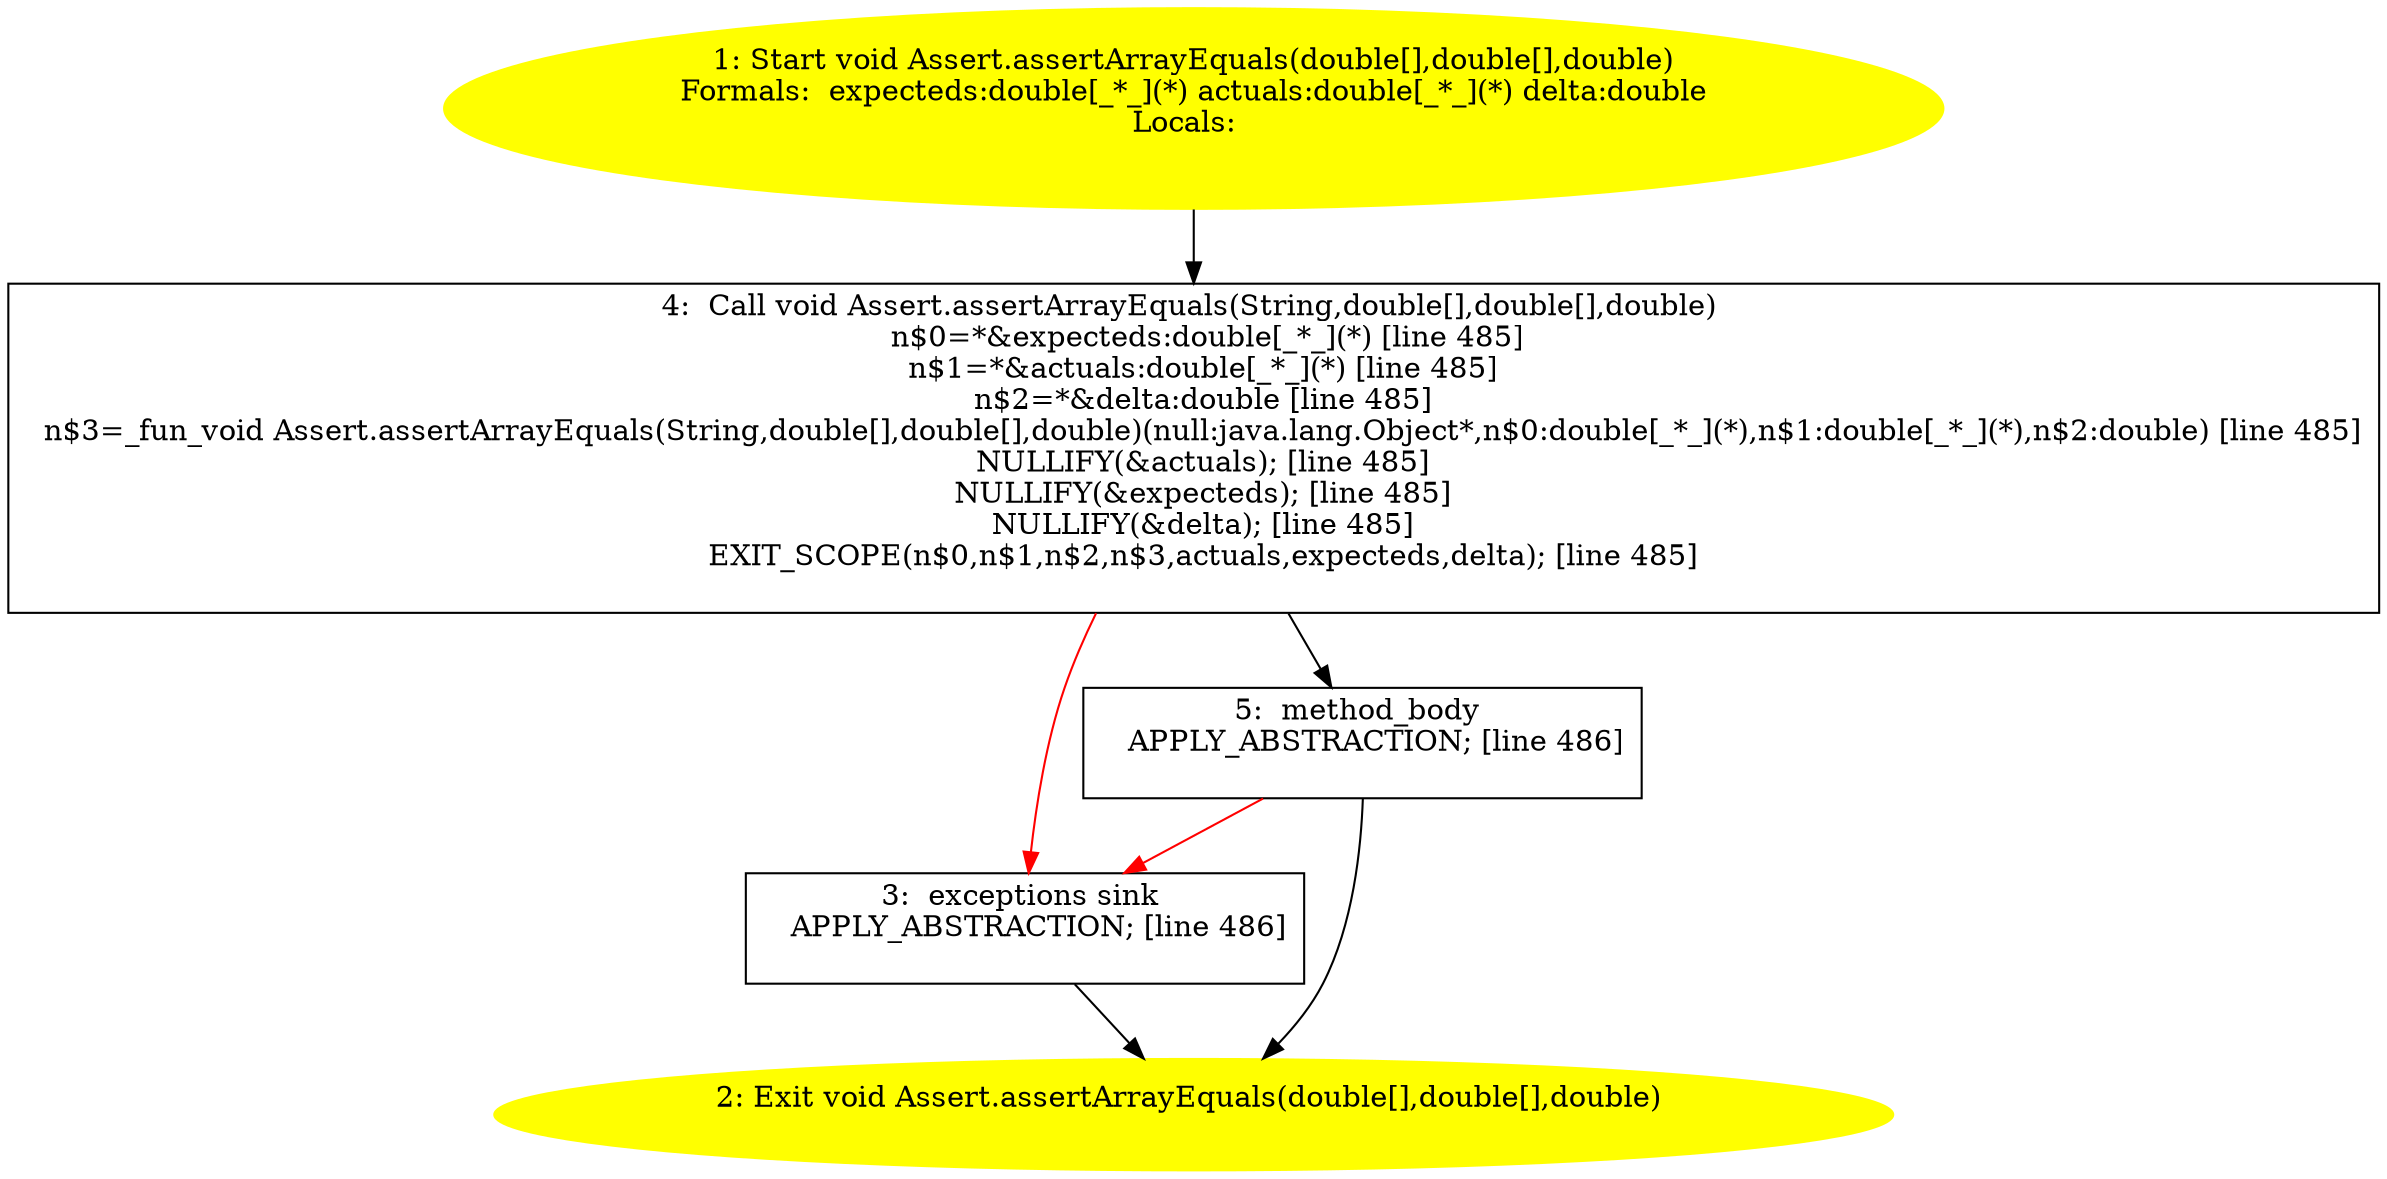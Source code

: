 /* @generated */
digraph cfg {
"org.junit.Assert.assertArrayEquals(double[],double[],double):void.ed333a35288601f92992badc9e21898c_1" [label="1: Start void Assert.assertArrayEquals(double[],double[],double)\nFormals:  expecteds:double[_*_](*) actuals:double[_*_](*) delta:double\nLocals:  \n  " color=yellow style=filled]
	

	 "org.junit.Assert.assertArrayEquals(double[],double[],double):void.ed333a35288601f92992badc9e21898c_1" -> "org.junit.Assert.assertArrayEquals(double[],double[],double):void.ed333a35288601f92992badc9e21898c_4" ;
"org.junit.Assert.assertArrayEquals(double[],double[],double):void.ed333a35288601f92992badc9e21898c_2" [label="2: Exit void Assert.assertArrayEquals(double[],double[],double) \n  " color=yellow style=filled]
	

"org.junit.Assert.assertArrayEquals(double[],double[],double):void.ed333a35288601f92992badc9e21898c_3" [label="3:  exceptions sink \n   APPLY_ABSTRACTION; [line 486]\n " shape="box"]
	

	 "org.junit.Assert.assertArrayEquals(double[],double[],double):void.ed333a35288601f92992badc9e21898c_3" -> "org.junit.Assert.assertArrayEquals(double[],double[],double):void.ed333a35288601f92992badc9e21898c_2" ;
"org.junit.Assert.assertArrayEquals(double[],double[],double):void.ed333a35288601f92992badc9e21898c_4" [label="4:  Call void Assert.assertArrayEquals(String,double[],double[],double) \n   n$0=*&expecteds:double[_*_](*) [line 485]\n  n$1=*&actuals:double[_*_](*) [line 485]\n  n$2=*&delta:double [line 485]\n  n$3=_fun_void Assert.assertArrayEquals(String,double[],double[],double)(null:java.lang.Object*,n$0:double[_*_](*),n$1:double[_*_](*),n$2:double) [line 485]\n  NULLIFY(&actuals); [line 485]\n  NULLIFY(&expecteds); [line 485]\n  NULLIFY(&delta); [line 485]\n  EXIT_SCOPE(n$0,n$1,n$2,n$3,actuals,expecteds,delta); [line 485]\n " shape="box"]
	

	 "org.junit.Assert.assertArrayEquals(double[],double[],double):void.ed333a35288601f92992badc9e21898c_4" -> "org.junit.Assert.assertArrayEquals(double[],double[],double):void.ed333a35288601f92992badc9e21898c_5" ;
	 "org.junit.Assert.assertArrayEquals(double[],double[],double):void.ed333a35288601f92992badc9e21898c_4" -> "org.junit.Assert.assertArrayEquals(double[],double[],double):void.ed333a35288601f92992badc9e21898c_3" [color="red" ];
"org.junit.Assert.assertArrayEquals(double[],double[],double):void.ed333a35288601f92992badc9e21898c_5" [label="5:  method_body \n   APPLY_ABSTRACTION; [line 486]\n " shape="box"]
	

	 "org.junit.Assert.assertArrayEquals(double[],double[],double):void.ed333a35288601f92992badc9e21898c_5" -> "org.junit.Assert.assertArrayEquals(double[],double[],double):void.ed333a35288601f92992badc9e21898c_2" ;
	 "org.junit.Assert.assertArrayEquals(double[],double[],double):void.ed333a35288601f92992badc9e21898c_5" -> "org.junit.Assert.assertArrayEquals(double[],double[],double):void.ed333a35288601f92992badc9e21898c_3" [color="red" ];
}
